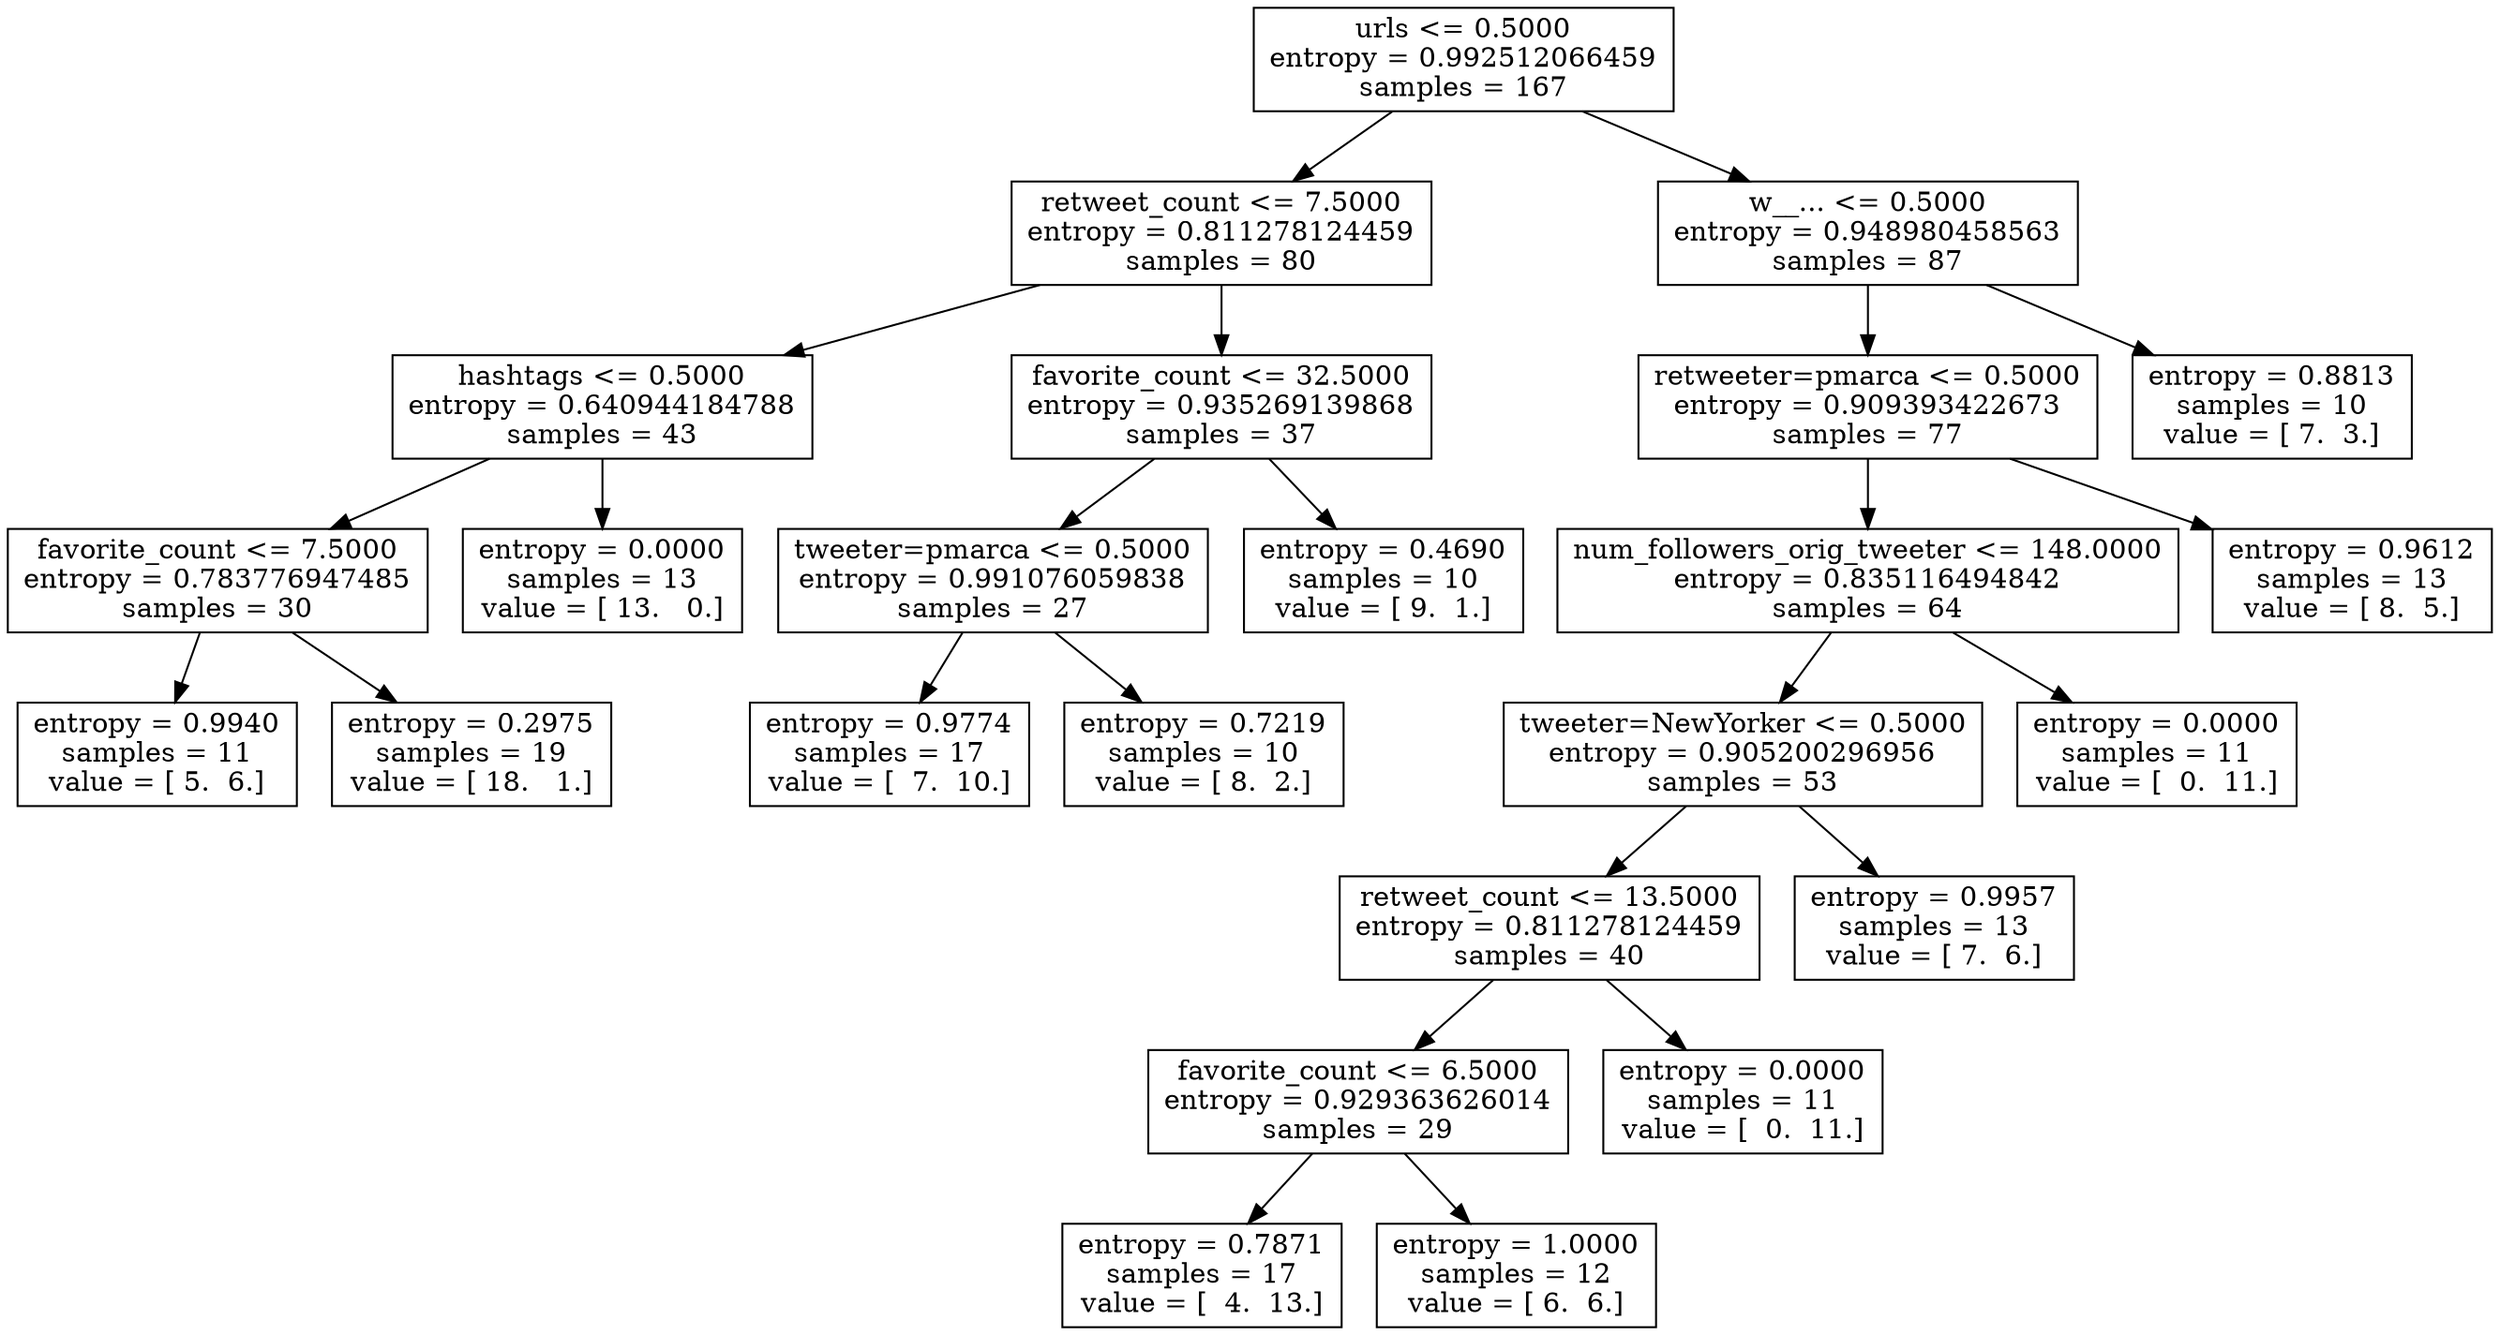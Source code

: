 digraph Tree {
0 [label="urls <= 0.5000\nentropy = 0.992512066459\nsamples = 167", shape="box"] ;
1 [label="retweet_count <= 7.5000\nentropy = 0.811278124459\nsamples = 80", shape="box"] ;
0 -> 1 ;
2 [label="hashtags <= 0.5000\nentropy = 0.640944184788\nsamples = 43", shape="box"] ;
1 -> 2 ;
3 [label="favorite_count <= 7.5000\nentropy = 0.783776947485\nsamples = 30", shape="box"] ;
2 -> 3 ;
4 [label="entropy = 0.9940\nsamples = 11\nvalue = [ 5.  6.]", shape="box"] ;
3 -> 4 ;
5 [label="entropy = 0.2975\nsamples = 19\nvalue = [ 18.   1.]", shape="box"] ;
3 -> 5 ;
6 [label="entropy = 0.0000\nsamples = 13\nvalue = [ 13.   0.]", shape="box"] ;
2 -> 6 ;
7 [label="favorite_count <= 32.5000\nentropy = 0.935269139868\nsamples = 37", shape="box"] ;
1 -> 7 ;
8 [label="tweeter=pmarca <= 0.5000\nentropy = 0.991076059838\nsamples = 27", shape="box"] ;
7 -> 8 ;
9 [label="entropy = 0.9774\nsamples = 17\nvalue = [  7.  10.]", shape="box"] ;
8 -> 9 ;
10 [label="entropy = 0.7219\nsamples = 10\nvalue = [ 8.  2.]", shape="box"] ;
8 -> 10 ;
11 [label="entropy = 0.4690\nsamples = 10\nvalue = [ 9.  1.]", shape="box"] ;
7 -> 11 ;
12 [label="w__... <= 0.5000\nentropy = 0.948980458563\nsamples = 87", shape="box"] ;
0 -> 12 ;
13 [label="retweeter=pmarca <= 0.5000\nentropy = 0.909393422673\nsamples = 77", shape="box"] ;
12 -> 13 ;
14 [label="num_followers_orig_tweeter <= 148.0000\nentropy = 0.835116494842\nsamples = 64", shape="box"] ;
13 -> 14 ;
15 [label="tweeter=NewYorker <= 0.5000\nentropy = 0.905200296956\nsamples = 53", shape="box"] ;
14 -> 15 ;
16 [label="retweet_count <= 13.5000\nentropy = 0.811278124459\nsamples = 40", shape="box"] ;
15 -> 16 ;
17 [label="favorite_count <= 6.5000\nentropy = 0.929363626014\nsamples = 29", shape="box"] ;
16 -> 17 ;
18 [label="entropy = 0.7871\nsamples = 17\nvalue = [  4.  13.]", shape="box"] ;
17 -> 18 ;
19 [label="entropy = 1.0000\nsamples = 12\nvalue = [ 6.  6.]", shape="box"] ;
17 -> 19 ;
20 [label="entropy = 0.0000\nsamples = 11\nvalue = [  0.  11.]", shape="box"] ;
16 -> 20 ;
21 [label="entropy = 0.9957\nsamples = 13\nvalue = [ 7.  6.]", shape="box"] ;
15 -> 21 ;
22 [label="entropy = 0.0000\nsamples = 11\nvalue = [  0.  11.]", shape="box"] ;
14 -> 22 ;
23 [label="entropy = 0.9612\nsamples = 13\nvalue = [ 8.  5.]", shape="box"] ;
13 -> 23 ;
24 [label="entropy = 0.8813\nsamples = 10\nvalue = [ 7.  3.]", shape="box"] ;
12 -> 24 ;
}
